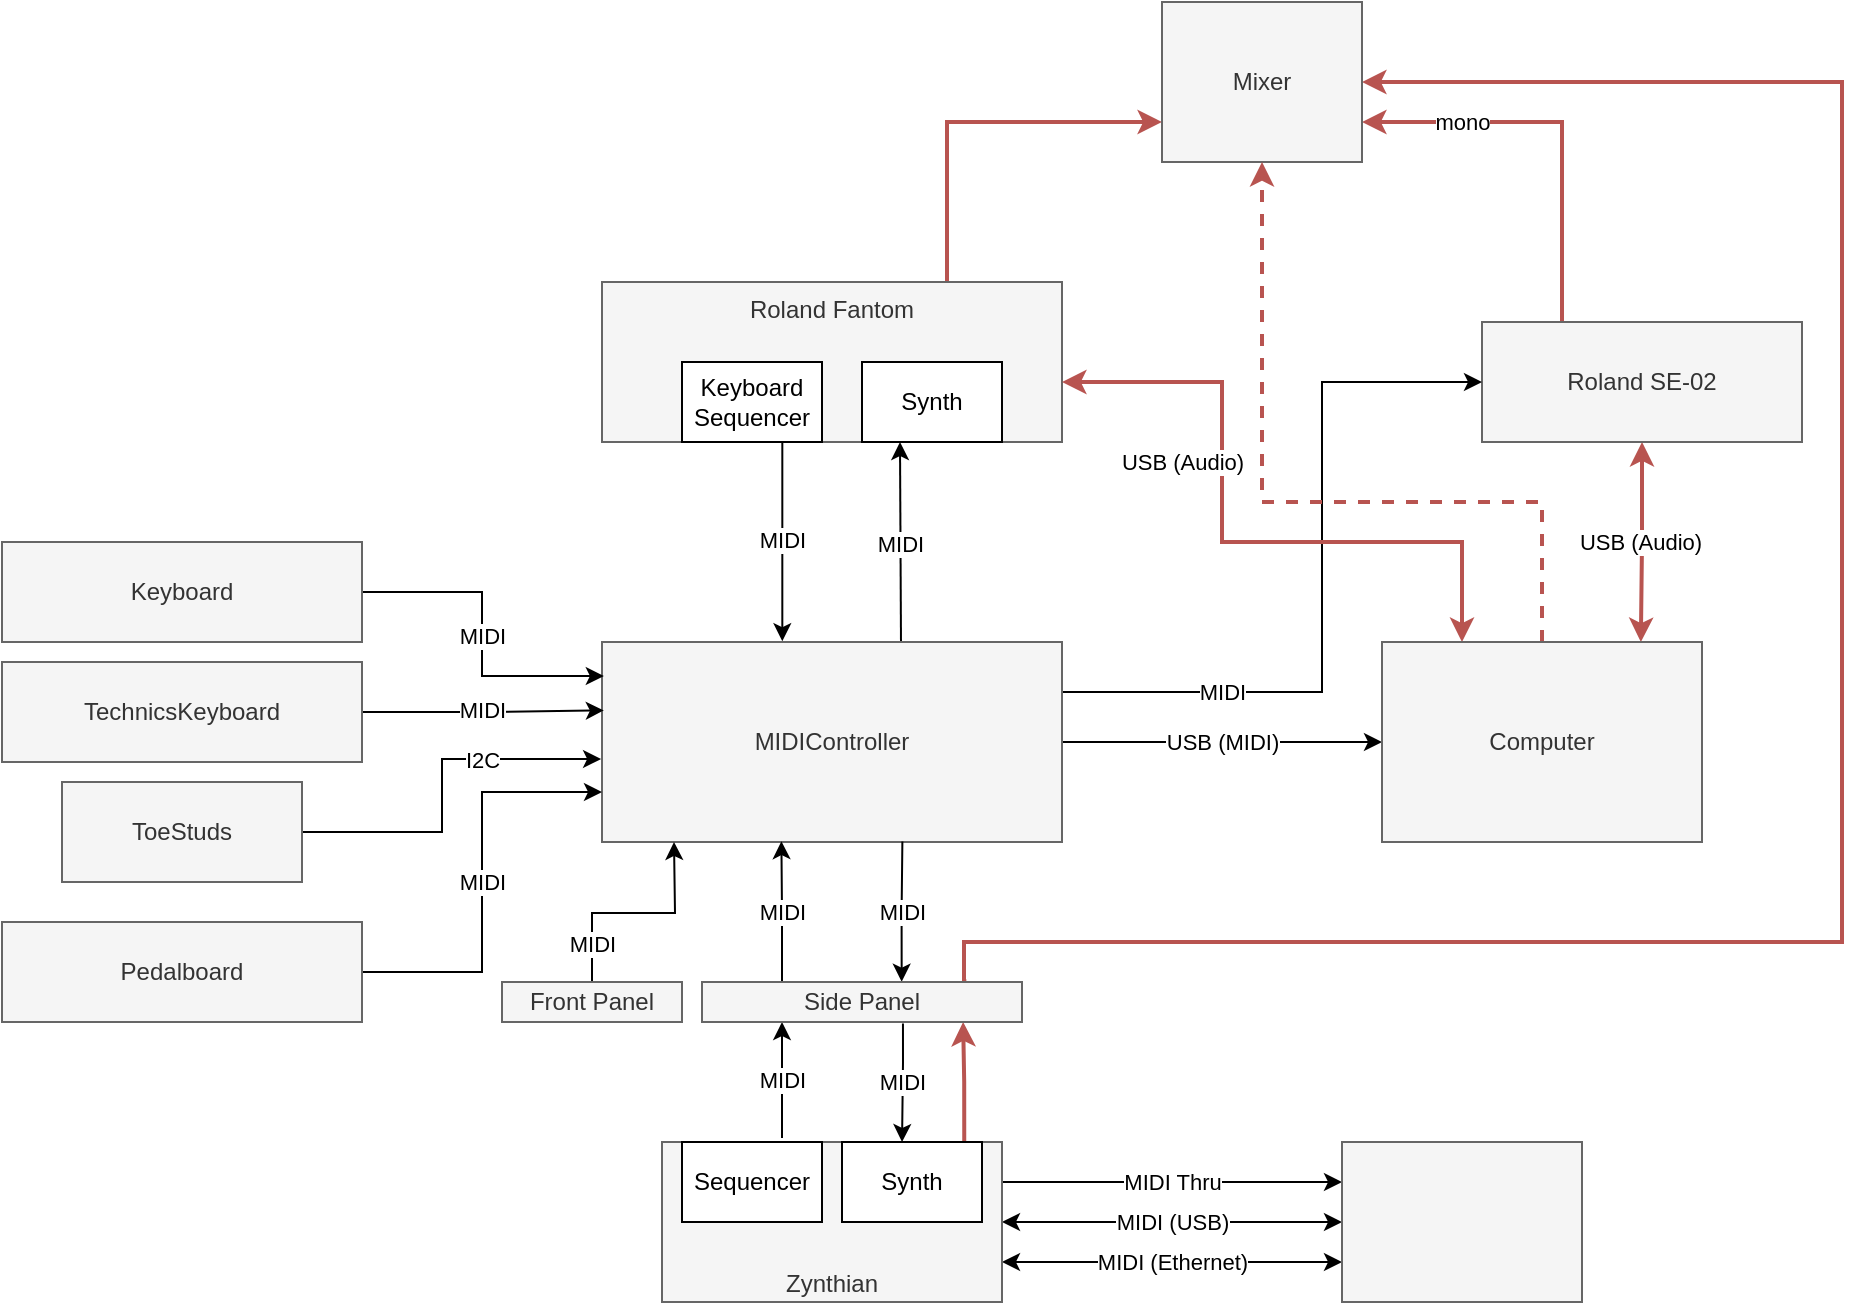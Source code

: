 <mxfile version="21.1.2" type="device" pages="3">
  <diagram name="Console" id="KqjmjOfN-jZzuhwElsLp">
    <mxGraphModel dx="1868" dy="675" grid="1" gridSize="10" guides="1" tooltips="1" connect="1" arrows="1" fold="1" page="1" pageScale="1" pageWidth="827" pageHeight="1169" math="0" shadow="0">
      <root>
        <mxCell id="0" />
        <mxCell id="1" parent="0" />
        <mxCell id="6DTh0aukFH9fTcZSNIn_-17" value="MIDI" style="edgeStyle=orthogonalEdgeStyle;rounded=0;orthogonalLoop=1;jettySize=auto;html=1;exitX=0.392;exitY=0.987;exitDx=0;exitDy=0;entryX=0.392;entryY=-0.004;entryDx=0;entryDy=0;entryPerimeter=0;exitPerimeter=0;" edge="1" parent="1" source="6DTh0aukFH9fTcZSNIn_-1" target="6DTh0aukFH9fTcZSNIn_-4">
          <mxGeometry relative="1" as="geometry" />
        </mxCell>
        <mxCell id="6DTh0aukFH9fTcZSNIn_-23" style="edgeStyle=orthogonalEdgeStyle;rounded=0;orthogonalLoop=1;jettySize=auto;html=1;exitX=0.75;exitY=0;exitDx=0;exitDy=0;entryX=0;entryY=0.75;entryDx=0;entryDy=0;fillColor=#f8cecc;strokeColor=#b85450;strokeWidth=2;" edge="1" parent="1" source="6DTh0aukFH9fTcZSNIn_-1" target="6DTh0aukFH9fTcZSNIn_-22">
          <mxGeometry relative="1" as="geometry" />
        </mxCell>
        <mxCell id="6DTh0aukFH9fTcZSNIn_-1" value="Roland Fantom" style="rounded=0;whiteSpace=wrap;html=1;fillColor=#f5f5f5;fontColor=#333333;strokeColor=#666666;verticalAlign=top;" vertex="1" parent="1">
          <mxGeometry x="200" y="200" width="230" height="80" as="geometry" />
        </mxCell>
        <mxCell id="6DTh0aukFH9fTcZSNIn_-24" value="mono" style="edgeStyle=orthogonalEdgeStyle;rounded=0;orthogonalLoop=1;jettySize=auto;html=1;exitX=0.25;exitY=0;exitDx=0;exitDy=0;entryX=1;entryY=0.75;entryDx=0;entryDy=0;strokeWidth=2;fillColor=#f8cecc;strokeColor=#b85450;" edge="1" parent="1" source="6DTh0aukFH9fTcZSNIn_-2" target="6DTh0aukFH9fTcZSNIn_-22">
          <mxGeometry x="0.5" relative="1" as="geometry">
            <Array as="points">
              <mxPoint x="680" y="120" />
            </Array>
            <mxPoint as="offset" />
          </mxGeometry>
        </mxCell>
        <mxCell id="6DTh0aukFH9fTcZSNIn_-30" value="USB (Audio)" style="edgeStyle=orthogonalEdgeStyle;rounded=0;orthogonalLoop=1;jettySize=auto;html=1;exitX=0.5;exitY=1;exitDx=0;exitDy=0;entryX=0.809;entryY=0;entryDx=0;entryDy=0;entryPerimeter=0;strokeWidth=2;fillColor=#f8cecc;strokeColor=#b85450;startArrow=classic;startFill=1;" edge="1" parent="1" source="6DTh0aukFH9fTcZSNIn_-2" target="6DTh0aukFH9fTcZSNIn_-25">
          <mxGeometry relative="1" as="geometry" />
        </mxCell>
        <mxCell id="6DTh0aukFH9fTcZSNIn_-2" value="Roland SE-02" style="rounded=0;whiteSpace=wrap;html=1;fillColor=#f5f5f5;fontColor=#333333;strokeColor=#666666;" vertex="1" parent="1">
          <mxGeometry x="640" y="220" width="160" height="60" as="geometry" />
        </mxCell>
        <mxCell id="6DTh0aukFH9fTcZSNIn_-33" style="edgeStyle=orthogonalEdgeStyle;rounded=0;orthogonalLoop=1;jettySize=auto;html=1;exitX=0.889;exitY=-0.005;exitDx=0;exitDy=0;entryX=0.816;entryY=0.998;entryDx=0;entryDy=0;entryPerimeter=0;exitPerimeter=0;fillColor=#f8cecc;strokeColor=#b85450;strokeWidth=2;" edge="1" parent="1" source="6DTh0aukFH9fTcZSNIn_-3" target="6DTh0aukFH9fTcZSNIn_-8">
          <mxGeometry relative="1" as="geometry" />
        </mxCell>
        <mxCell id="6DTh0aukFH9fTcZSNIn_-37" value="MIDI Thru" style="edgeStyle=orthogonalEdgeStyle;rounded=0;orthogonalLoop=1;jettySize=auto;html=1;exitX=1;exitY=0.25;exitDx=0;exitDy=0;entryX=0;entryY=0.25;entryDx=0;entryDy=0;" edge="1" parent="1" source="6DTh0aukFH9fTcZSNIn_-3" target="6DTh0aukFH9fTcZSNIn_-36">
          <mxGeometry relative="1" as="geometry" />
        </mxCell>
        <mxCell id="6DTh0aukFH9fTcZSNIn_-38" value="MIDI (USB)" style="edgeStyle=orthogonalEdgeStyle;rounded=0;orthogonalLoop=1;jettySize=auto;html=1;exitX=1;exitY=0.5;exitDx=0;exitDy=0;entryX=0;entryY=0.5;entryDx=0;entryDy=0;startArrow=classic;startFill=1;" edge="1" parent="1" source="6DTh0aukFH9fTcZSNIn_-3" target="6DTh0aukFH9fTcZSNIn_-36">
          <mxGeometry relative="1" as="geometry" />
        </mxCell>
        <mxCell id="6DTh0aukFH9fTcZSNIn_-39" value="MIDI (Ethernet)" style="edgeStyle=orthogonalEdgeStyle;rounded=0;orthogonalLoop=1;jettySize=auto;html=1;exitX=1;exitY=0.75;exitDx=0;exitDy=0;entryX=0;entryY=0.75;entryDx=0;entryDy=0;startArrow=classic;startFill=1;" edge="1" parent="1" source="6DTh0aukFH9fTcZSNIn_-3" target="6DTh0aukFH9fTcZSNIn_-36">
          <mxGeometry relative="1" as="geometry" />
        </mxCell>
        <mxCell id="6DTh0aukFH9fTcZSNIn_-3" value="Zynthian" style="rounded=0;whiteSpace=wrap;html=1;fillColor=#f5f5f5;fontColor=#333333;strokeColor=#666666;verticalAlign=bottom;" vertex="1" parent="1">
          <mxGeometry x="230" y="630" width="170" height="80" as="geometry" />
        </mxCell>
        <mxCell id="6DTh0aukFH9fTcZSNIn_-18" value="MIDI" style="edgeStyle=orthogonalEdgeStyle;rounded=0;orthogonalLoop=1;jettySize=auto;html=1;exitX=0.65;exitY=0.013;exitDx=0;exitDy=0;exitPerimeter=0;" edge="1" parent="1" source="6DTh0aukFH9fTcZSNIn_-4">
          <mxGeometry relative="1" as="geometry">
            <mxPoint x="349" y="280" as="targetPoint" />
          </mxGeometry>
        </mxCell>
        <mxCell id="6DTh0aukFH9fTcZSNIn_-27" value="USB (MIDI)" style="edgeStyle=orthogonalEdgeStyle;rounded=0;orthogonalLoop=1;jettySize=auto;html=1;exitX=1;exitY=0.5;exitDx=0;exitDy=0;entryX=0;entryY=0.5;entryDx=0;entryDy=0;" edge="1" parent="1" source="6DTh0aukFH9fTcZSNIn_-4" target="6DTh0aukFH9fTcZSNIn_-25">
          <mxGeometry relative="1" as="geometry" />
        </mxCell>
        <mxCell id="6DTh0aukFH9fTcZSNIn_-40" value="MIDI" style="edgeStyle=orthogonalEdgeStyle;rounded=0;orthogonalLoop=1;jettySize=auto;html=1;exitX=1;exitY=0.25;exitDx=0;exitDy=0;entryX=0;entryY=0.5;entryDx=0;entryDy=0;" edge="1" parent="1" source="6DTh0aukFH9fTcZSNIn_-4" target="6DTh0aukFH9fTcZSNIn_-2">
          <mxGeometry x="-0.562" relative="1" as="geometry">
            <Array as="points">
              <mxPoint x="560" y="405" />
              <mxPoint x="560" y="250" />
            </Array>
            <mxPoint as="offset" />
          </mxGeometry>
        </mxCell>
        <mxCell id="6DTh0aukFH9fTcZSNIn_-4" value="MIDIController" style="rounded=0;whiteSpace=wrap;html=1;fillColor=#f5f5f5;fontColor=#333333;strokeColor=#666666;" vertex="1" parent="1">
          <mxGeometry x="200" y="380" width="230" height="100" as="geometry" />
        </mxCell>
        <mxCell id="6DTh0aukFH9fTcZSNIn_-13" value="MIDI" style="edgeStyle=orthogonalEdgeStyle;rounded=0;orthogonalLoop=1;jettySize=auto;html=1;exitX=1;exitY=0.5;exitDx=0;exitDy=0;entryX=0;entryY=0.75;entryDx=0;entryDy=0;" edge="1" parent="1" source="6DTh0aukFH9fTcZSNIn_-5" target="6DTh0aukFH9fTcZSNIn_-4">
          <mxGeometry relative="1" as="geometry" />
        </mxCell>
        <mxCell id="6DTh0aukFH9fTcZSNIn_-5" value="Pedalboard" style="rounded=0;whiteSpace=wrap;html=1;fillColor=#f5f5f5;fontColor=#333333;strokeColor=#666666;" vertex="1" parent="1">
          <mxGeometry x="-100" y="520" width="180" height="50" as="geometry" />
        </mxCell>
        <mxCell id="6DTh0aukFH9fTcZSNIn_-10" value="MIDI" style="edgeStyle=orthogonalEdgeStyle;rounded=0;orthogonalLoop=1;jettySize=auto;html=1;exitX=1;exitY=0.5;exitDx=0;exitDy=0;entryX=0.004;entryY=0.342;entryDx=0;entryDy=0;entryPerimeter=0;" edge="1" parent="1" source="6DTh0aukFH9fTcZSNIn_-6" target="6DTh0aukFH9fTcZSNIn_-4">
          <mxGeometry relative="1" as="geometry" />
        </mxCell>
        <mxCell id="6DTh0aukFH9fTcZSNIn_-6" value="TechnicsKeyboard" style="rounded=0;whiteSpace=wrap;html=1;fillColor=#f5f5f5;fontColor=#333333;strokeColor=#666666;" vertex="1" parent="1">
          <mxGeometry x="-100" y="390" width="180" height="50" as="geometry" />
        </mxCell>
        <mxCell id="6DTh0aukFH9fTcZSNIn_-11" value="MIDI" style="edgeStyle=orthogonalEdgeStyle;rounded=0;orthogonalLoop=1;jettySize=auto;html=1;exitX=1;exitY=0.5;exitDx=0;exitDy=0;entryX=0.004;entryY=0.17;entryDx=0;entryDy=0;entryPerimeter=0;" edge="1" parent="1" source="6DTh0aukFH9fTcZSNIn_-7" target="6DTh0aukFH9fTcZSNIn_-4">
          <mxGeometry relative="1" as="geometry" />
        </mxCell>
        <mxCell id="6DTh0aukFH9fTcZSNIn_-7" value="Keyboard" style="rounded=0;whiteSpace=wrap;html=1;fillColor=#f5f5f5;fontColor=#333333;strokeColor=#666666;" vertex="1" parent="1">
          <mxGeometry x="-100" y="330" width="180" height="50" as="geometry" />
        </mxCell>
        <mxCell id="6DTh0aukFH9fTcZSNIn_-16" value="MIDI" style="edgeStyle=orthogonalEdgeStyle;rounded=0;orthogonalLoop=1;jettySize=auto;html=1;exitX=0.25;exitY=0;exitDx=0;exitDy=0;entryX=0.39;entryY=0.996;entryDx=0;entryDy=0;entryPerimeter=0;" edge="1" parent="1" source="6DTh0aukFH9fTcZSNIn_-8" target="6DTh0aukFH9fTcZSNIn_-4">
          <mxGeometry relative="1" as="geometry" />
        </mxCell>
        <mxCell id="6DTh0aukFH9fTcZSNIn_-19" value="MIDI" style="edgeStyle=orthogonalEdgeStyle;rounded=0;orthogonalLoop=1;jettySize=auto;html=1;exitX=0.624;exitY=-0.007;exitDx=0;exitDy=0;entryX=0.653;entryY=0.998;entryDx=0;entryDy=0;entryPerimeter=0;endArrow=none;endFill=0;startArrow=classic;startFill=1;exitPerimeter=0;" edge="1" parent="1" source="6DTh0aukFH9fTcZSNIn_-8" target="6DTh0aukFH9fTcZSNIn_-4">
          <mxGeometry relative="1" as="geometry" />
        </mxCell>
        <mxCell id="6DTh0aukFH9fTcZSNIn_-20" value="MIDI" style="edgeStyle=orthogonalEdgeStyle;rounded=0;orthogonalLoop=1;jettySize=auto;html=1;exitX=0.25;exitY=1;exitDx=0;exitDy=0;entryX=0.353;entryY=-0.025;entryDx=0;entryDy=0;entryPerimeter=0;startArrow=classic;startFill=1;endArrow=none;endFill=0;" edge="1" parent="1" source="6DTh0aukFH9fTcZSNIn_-8" target="6DTh0aukFH9fTcZSNIn_-3">
          <mxGeometry relative="1" as="geometry" />
        </mxCell>
        <mxCell id="6DTh0aukFH9fTcZSNIn_-21" value="MIDI" style="edgeStyle=orthogonalEdgeStyle;rounded=0;orthogonalLoop=1;jettySize=auto;html=1;exitX=0.628;exitY=1.036;exitDx=0;exitDy=0;entryX=0.706;entryY=0;entryDx=0;entryDy=0;entryPerimeter=0;exitPerimeter=0;" edge="1" parent="1" source="6DTh0aukFH9fTcZSNIn_-8" target="6DTh0aukFH9fTcZSNIn_-3">
          <mxGeometry relative="1" as="geometry">
            <Array as="points">
              <mxPoint x="350" y="590" />
              <mxPoint x="350" y="590" />
            </Array>
          </mxGeometry>
        </mxCell>
        <mxCell id="6DTh0aukFH9fTcZSNIn_-35" style="edgeStyle=orthogonalEdgeStyle;rounded=0;orthogonalLoop=1;jettySize=auto;html=1;exitX=0.826;exitY=-0.018;exitDx=0;exitDy=0;entryX=1;entryY=0.5;entryDx=0;entryDy=0;fillColor=#f8cecc;strokeColor=#b85450;strokeWidth=2;exitPerimeter=0;" edge="1" parent="1" source="6DTh0aukFH9fTcZSNIn_-8" target="6DTh0aukFH9fTcZSNIn_-22">
          <mxGeometry relative="1" as="geometry">
            <Array as="points">
              <mxPoint x="381" y="550" />
              <mxPoint x="381" y="530" />
              <mxPoint x="820" y="530" />
              <mxPoint x="820" y="100" />
            </Array>
          </mxGeometry>
        </mxCell>
        <mxCell id="6DTh0aukFH9fTcZSNIn_-8" value="Side Panel" style="rounded=0;whiteSpace=wrap;html=1;fillColor=#f5f5f5;fontColor=#333333;strokeColor=#666666;" vertex="1" parent="1">
          <mxGeometry x="250" y="550" width="160" height="20" as="geometry" />
        </mxCell>
        <mxCell id="6DTh0aukFH9fTcZSNIn_-12" value="I2C" style="edgeStyle=orthogonalEdgeStyle;rounded=0;orthogonalLoop=1;jettySize=auto;html=1;exitX=1;exitY=0.5;exitDx=0;exitDy=0;entryX=-0.002;entryY=0.585;entryDx=0;entryDy=0;entryPerimeter=0;" edge="1" parent="1" source="6DTh0aukFH9fTcZSNIn_-9" target="6DTh0aukFH9fTcZSNIn_-4">
          <mxGeometry x="0.36" relative="1" as="geometry">
            <Array as="points">
              <mxPoint x="120" y="475" />
              <mxPoint x="120" y="439" />
            </Array>
            <mxPoint as="offset" />
          </mxGeometry>
        </mxCell>
        <mxCell id="6DTh0aukFH9fTcZSNIn_-9" value="ToeStuds" style="rounded=0;whiteSpace=wrap;html=1;fillColor=#f5f5f5;fontColor=#333333;strokeColor=#666666;" vertex="1" parent="1">
          <mxGeometry x="-70" y="450" width="120" height="50" as="geometry" />
        </mxCell>
        <mxCell id="6DTh0aukFH9fTcZSNIn_-22" value="Mixer" style="rounded=0;whiteSpace=wrap;html=1;fillColor=#f5f5f5;fontColor=#333333;strokeColor=#666666;" vertex="1" parent="1">
          <mxGeometry x="480" y="60" width="100" height="80" as="geometry" />
        </mxCell>
        <mxCell id="6DTh0aukFH9fTcZSNIn_-26" style="edgeStyle=orthogonalEdgeStyle;rounded=0;orthogonalLoop=1;jettySize=auto;html=1;exitX=0.5;exitY=0;exitDx=0;exitDy=0;entryX=0.5;entryY=1;entryDx=0;entryDy=0;fillColor=#f8cecc;strokeColor=#b85450;strokeWidth=2;dashed=1;" edge="1" parent="1" source="6DTh0aukFH9fTcZSNIn_-25" target="6DTh0aukFH9fTcZSNIn_-22">
          <mxGeometry relative="1" as="geometry">
            <Array as="points">
              <mxPoint x="670" y="310" />
              <mxPoint x="530" y="310" />
            </Array>
          </mxGeometry>
        </mxCell>
        <mxCell id="6DTh0aukFH9fTcZSNIn_-29" value="USB (Audio)" style="edgeStyle=orthogonalEdgeStyle;rounded=0;orthogonalLoop=1;jettySize=auto;html=1;exitX=0.25;exitY=0;exitDx=0;exitDy=0;fillColor=#f8cecc;strokeColor=#b85450;strokeWidth=2;startArrow=classic;startFill=1;" edge="1" parent="1" source="6DTh0aukFH9fTcZSNIn_-25">
          <mxGeometry x="0.273" y="20" relative="1" as="geometry">
            <mxPoint x="430" y="250" as="targetPoint" />
            <Array as="points">
              <mxPoint x="630" y="330" />
              <mxPoint x="510" y="330" />
              <mxPoint x="510" y="250" />
            </Array>
            <mxPoint as="offset" />
          </mxGeometry>
        </mxCell>
        <mxCell id="6DTh0aukFH9fTcZSNIn_-25" value="Computer" style="rounded=0;whiteSpace=wrap;html=1;fillColor=#f5f5f5;fontColor=#333333;strokeColor=#666666;" vertex="1" parent="1">
          <mxGeometry x="590" y="380" width="160" height="100" as="geometry" />
        </mxCell>
        <mxCell id="6DTh0aukFH9fTcZSNIn_-36" value="" style="rounded=0;whiteSpace=wrap;html=1;fillColor=#f5f5f5;fontColor=#333333;strokeColor=#666666;" vertex="1" parent="1">
          <mxGeometry x="570" y="630" width="120" height="80" as="geometry" />
        </mxCell>
        <mxCell id="6DTh0aukFH9fTcZSNIn_-42" value="MIDI" style="edgeStyle=orthogonalEdgeStyle;rounded=0;orthogonalLoop=1;jettySize=auto;html=1;exitX=0.5;exitY=0;exitDx=0;exitDy=0;" edge="1" parent="1" source="6DTh0aukFH9fTcZSNIn_-41">
          <mxGeometry x="-0.652" relative="1" as="geometry">
            <mxPoint x="236" y="480" as="targetPoint" />
            <mxPoint as="offset" />
          </mxGeometry>
        </mxCell>
        <mxCell id="6DTh0aukFH9fTcZSNIn_-41" value="Front Panel" style="rounded=0;whiteSpace=wrap;html=1;fillColor=#f5f5f5;fontColor=#333333;strokeColor=#666666;" vertex="1" parent="1">
          <mxGeometry x="150" y="550" width="90" height="20" as="geometry" />
        </mxCell>
        <mxCell id="wgE4FggAC22WeDaQQw9j-1" value="Keyboard&lt;br&gt;Sequencer" style="rounded=0;whiteSpace=wrap;html=1;" vertex="1" parent="1">
          <mxGeometry x="240" y="240" width="70" height="40" as="geometry" />
        </mxCell>
        <mxCell id="wgE4FggAC22WeDaQQw9j-2" value="Synth" style="rounded=0;whiteSpace=wrap;html=1;" vertex="1" parent="1">
          <mxGeometry x="330" y="240" width="70" height="40" as="geometry" />
        </mxCell>
        <mxCell id="wgE4FggAC22WeDaQQw9j-3" value="Synth" style="rounded=0;whiteSpace=wrap;html=1;" vertex="1" parent="1">
          <mxGeometry x="320" y="630" width="70" height="40" as="geometry" />
        </mxCell>
        <mxCell id="wgE4FggAC22WeDaQQw9j-4" value="Sequencer" style="rounded=0;whiteSpace=wrap;html=1;" vertex="1" parent="1">
          <mxGeometry x="240" y="630" width="70" height="40" as="geometry" />
        </mxCell>
      </root>
    </mxGraphModel>
  </diagram>
  <diagram name="Standalone" id="xBy1E2Rb3eopISHjVHiW">
    <mxGraphModel dx="1746" dy="595" grid="1" gridSize="10" guides="1" tooltips="1" connect="1" arrows="1" fold="1" page="1" pageScale="1" pageWidth="827" pageHeight="1169" math="0" shadow="0">
      <root>
        <mxCell id="IebdPwQgC-Oyc9_o62lA-0" />
        <mxCell id="IebdPwQgC-Oyc9_o62lA-1" parent="IebdPwQgC-Oyc9_o62lA-0" />
        <mxCell id="IebdPwQgC-Oyc9_o62lA-3" style="edgeStyle=orthogonalEdgeStyle;rounded=0;orthogonalLoop=1;jettySize=auto;html=1;exitX=0.5;exitY=0;exitDx=0;exitDy=0;entryX=0;entryY=0.75;entryDx=0;entryDy=0;fillColor=#f8cecc;strokeColor=#b85450;strokeWidth=2;" edge="1" parent="IebdPwQgC-Oyc9_o62lA-1" source="IebdPwQgC-Oyc9_o62lA-4" target="IebdPwQgC-Oyc9_o62lA-31">
          <mxGeometry relative="1" as="geometry">
            <Array as="points">
              <mxPoint x="315" y="90" />
            </Array>
          </mxGeometry>
        </mxCell>
        <mxCell id="MvGKOyxVz192nCf0iY1v-0" value="MIDI" style="edgeStyle=orthogonalEdgeStyle;rounded=0;orthogonalLoop=1;jettySize=auto;html=1;exitX=0.75;exitY=0;exitDx=0;exitDy=0;entryX=0.15;entryY=0.008;entryDx=0;entryDy=0;entryPerimeter=0;" edge="1" parent="IebdPwQgC-Oyc9_o62lA-1" source="IebdPwQgC-Oyc9_o62lA-4" target="IebdPwQgC-Oyc9_o62lA-7">
          <mxGeometry relative="1" as="geometry">
            <Array as="points">
              <mxPoint x="373" y="170" />
              <mxPoint x="664" y="170" />
            </Array>
          </mxGeometry>
        </mxCell>
        <mxCell id="IebdPwQgC-Oyc9_o62lA-4" value="Roland Fantom" style="rounded=0;whiteSpace=wrap;html=1;fillColor=#f5f5f5;fontColor=#333333;strokeColor=#666666;verticalAlign=top;" vertex="1" parent="IebdPwQgC-Oyc9_o62lA-1">
          <mxGeometry x="200" y="200" width="230" height="80" as="geometry" />
        </mxCell>
        <mxCell id="IebdPwQgC-Oyc9_o62lA-5" value="mono" style="edgeStyle=orthogonalEdgeStyle;rounded=0;orthogonalLoop=1;jettySize=auto;html=1;exitX=0.5;exitY=0;exitDx=0;exitDy=0;entryX=1;entryY=0.75;entryDx=0;entryDy=0;strokeWidth=2;fillColor=#f8cecc;strokeColor=#b85450;" edge="1" parent="IebdPwQgC-Oyc9_o62lA-1" source="IebdPwQgC-Oyc9_o62lA-7" target="IebdPwQgC-Oyc9_o62lA-31">
          <mxGeometry x="0.5" relative="1" as="geometry">
            <Array as="points">
              <mxPoint x="720" y="90" />
            </Array>
            <mxPoint as="offset" />
          </mxGeometry>
        </mxCell>
        <mxCell id="IebdPwQgC-Oyc9_o62lA-6" value="USB (Audio)" style="edgeStyle=orthogonalEdgeStyle;rounded=0;orthogonalLoop=1;jettySize=auto;html=1;exitX=0.5;exitY=1;exitDx=0;exitDy=0;entryX=0.809;entryY=0;entryDx=0;entryDy=0;entryPerimeter=0;strokeWidth=2;fillColor=#f8cecc;strokeColor=#b85450;startArrow=classic;startFill=1;" edge="1" parent="IebdPwQgC-Oyc9_o62lA-1" source="IebdPwQgC-Oyc9_o62lA-7" target="IebdPwQgC-Oyc9_o62lA-34">
          <mxGeometry relative="1" as="geometry" />
        </mxCell>
        <mxCell id="IebdPwQgC-Oyc9_o62lA-7" value="Roland SE-02" style="rounded=0;whiteSpace=wrap;html=1;fillColor=#f5f5f5;fontColor=#333333;strokeColor=#666666;" vertex="1" parent="IebdPwQgC-Oyc9_o62lA-1">
          <mxGeometry x="640" y="210" width="160" height="60" as="geometry" />
        </mxCell>
        <mxCell id="MvGKOyxVz192nCf0iY1v-5" value="MIDI (USB)" style="edgeStyle=orthogonalEdgeStyle;rounded=0;orthogonalLoop=1;jettySize=auto;html=1;exitX=0.5;exitY=1;exitDx=0;exitDy=0;entryX=0.568;entryY=0.033;entryDx=0;entryDy=0;entryPerimeter=0;" edge="1" parent="IebdPwQgC-Oyc9_o62lA-1" source="IebdPwQgC-Oyc9_o62lA-12" target="IebdPwQgC-Oyc9_o62lA-35">
          <mxGeometry relative="1" as="geometry" />
        </mxCell>
        <mxCell id="IebdPwQgC-Oyc9_o62lA-12" value="Zynthian" style="rounded=0;whiteSpace=wrap;html=1;fillColor=#f5f5f5;fontColor=#333333;strokeColor=#666666;verticalAlign=bottom;" vertex="1" parent="IebdPwQgC-Oyc9_o62lA-1">
          <mxGeometry x="220" y="470" width="170" height="80" as="geometry" />
        </mxCell>
        <mxCell id="IebdPwQgC-Oyc9_o62lA-14" value="USB (MIDI)" style="edgeStyle=orthogonalEdgeStyle;rounded=0;orthogonalLoop=1;jettySize=auto;html=1;exitX=0.913;exitY=1.013;exitDx=0;exitDy=0;entryX=0;entryY=0.5;entryDx=0;entryDy=0;exitPerimeter=0;" edge="1" parent="IebdPwQgC-Oyc9_o62lA-1" source="IebdPwQgC-Oyc9_o62lA-4" target="IebdPwQgC-Oyc9_o62lA-34">
          <mxGeometry x="-0.581" relative="1" as="geometry">
            <mxPoint x="430" y="430" as="sourcePoint" />
            <mxPoint as="offset" />
          </mxGeometry>
        </mxCell>
        <mxCell id="IebdPwQgC-Oyc9_o62lA-17" value="MIDI (USB)" style="edgeStyle=orthogonalEdgeStyle;rounded=0;orthogonalLoop=1;jettySize=auto;html=1;exitX=1;exitY=0.5;exitDx=0;exitDy=0;entryX=0.25;entryY=0;entryDx=0;entryDy=0;" edge="1" parent="IebdPwQgC-Oyc9_o62lA-1" source="IebdPwQgC-Oyc9_o62lA-18" target="IebdPwQgC-Oyc9_o62lA-41">
          <mxGeometry relative="1" as="geometry">
            <mxPoint x="200" y="455" as="targetPoint" />
          </mxGeometry>
        </mxCell>
        <mxCell id="IebdPwQgC-Oyc9_o62lA-18" value="Pedalboard" style="rounded=0;whiteSpace=wrap;html=1;fillColor=#f5f5f5;fontColor=#333333;strokeColor=#666666;" vertex="1" parent="IebdPwQgC-Oyc9_o62lA-1">
          <mxGeometry x="-90" y="360" width="180" height="50" as="geometry" />
        </mxCell>
        <mxCell id="IebdPwQgC-Oyc9_o62lA-31" value="Mixer" style="rounded=0;whiteSpace=wrap;html=1;fillColor=#f5f5f5;fontColor=#333333;strokeColor=#666666;" vertex="1" parent="IebdPwQgC-Oyc9_o62lA-1">
          <mxGeometry x="480" y="30" width="100" height="80" as="geometry" />
        </mxCell>
        <mxCell id="IebdPwQgC-Oyc9_o62lA-33" value="USB (Audio)" style="edgeStyle=orthogonalEdgeStyle;rounded=0;orthogonalLoop=1;jettySize=auto;html=1;exitX=0.25;exitY=0;exitDx=0;exitDy=0;fillColor=#f8cecc;strokeColor=#b85450;strokeWidth=2;startArrow=classic;startFill=1;" edge="1" parent="IebdPwQgC-Oyc9_o62lA-1" source="IebdPwQgC-Oyc9_o62lA-34">
          <mxGeometry x="-0.5" relative="1" as="geometry">
            <mxPoint x="430" y="250" as="targetPoint" />
            <Array as="points">
              <mxPoint x="550" y="250" />
            </Array>
            <mxPoint as="offset" />
          </mxGeometry>
        </mxCell>
        <mxCell id="IebdPwQgC-Oyc9_o62lA-34" value="Computer" style="rounded=0;whiteSpace=wrap;html=1;fillColor=#f5f5f5;fontColor=#333333;strokeColor=#666666;" vertex="1" parent="IebdPwQgC-Oyc9_o62lA-1">
          <mxGeometry x="510" y="370" width="160" height="100" as="geometry" />
        </mxCell>
        <mxCell id="IebdPwQgC-Oyc9_o62lA-35" value="" style="rounded=0;whiteSpace=wrap;html=1;fillColor=#f5f5f5;fontColor=#333333;strokeColor=#666666;" vertex="1" parent="IebdPwQgC-Oyc9_o62lA-1">
          <mxGeometry x="240" y="610" width="120" height="80" as="geometry" />
        </mxCell>
        <mxCell id="MvGKOyxVz192nCf0iY1v-1" value="MIDI" style="edgeStyle=orthogonalEdgeStyle;rounded=0;orthogonalLoop=1;jettySize=auto;html=1;exitX=0.5;exitY=1;exitDx=0;exitDy=0;entryX=0.637;entryY=0.007;entryDx=0;entryDy=0;entryPerimeter=0;" edge="1" parent="IebdPwQgC-Oyc9_o62lA-1" source="IebdPwQgC-Oyc9_o62lA-38" target="IebdPwQgC-Oyc9_o62lA-41">
          <mxGeometry relative="1" as="geometry" />
        </mxCell>
        <mxCell id="IebdPwQgC-Oyc9_o62lA-38" value="Keyboard&lt;br&gt;Sequencer" style="rounded=0;whiteSpace=wrap;html=1;" vertex="1" parent="IebdPwQgC-Oyc9_o62lA-1">
          <mxGeometry x="240" y="240" width="70" height="40" as="geometry" />
        </mxCell>
        <mxCell id="IebdPwQgC-Oyc9_o62lA-39" value="Synth" style="rounded=0;whiteSpace=wrap;html=1;" vertex="1" parent="IebdPwQgC-Oyc9_o62lA-1">
          <mxGeometry x="330" y="240" width="70" height="40" as="geometry" />
        </mxCell>
        <mxCell id="MvGKOyxVz192nCf0iY1v-2" value="MIDI" style="edgeStyle=orthogonalEdgeStyle;rounded=0;orthogonalLoop=1;jettySize=auto;html=1;exitX=0.5;exitY=0;exitDx=0;exitDy=0;entryX=0.25;entryY=1;entryDx=0;entryDy=0;" edge="1" parent="IebdPwQgC-Oyc9_o62lA-1" source="IebdPwQgC-Oyc9_o62lA-40" target="IebdPwQgC-Oyc9_o62lA-39">
          <mxGeometry relative="1" as="geometry" />
        </mxCell>
        <mxCell id="IebdPwQgC-Oyc9_o62lA-40" value="Synth" style="rounded=0;whiteSpace=wrap;html=1;" vertex="1" parent="IebdPwQgC-Oyc9_o62lA-1">
          <mxGeometry x="310" y="470" width="70" height="40" as="geometry" />
        </mxCell>
        <mxCell id="IebdPwQgC-Oyc9_o62lA-41" value="Sequencer" style="rounded=0;whiteSpace=wrap;html=1;" vertex="1" parent="IebdPwQgC-Oyc9_o62lA-1">
          <mxGeometry x="230" y="470" width="70" height="40" as="geometry" />
        </mxCell>
      </root>
    </mxGraphModel>
  </diagram>
  <diagram name="No Controller" id="LPPMhvu27h_N66Y_9TrZ">
    <mxGraphModel dx="1608" dy="506" grid="1" gridSize="10" guides="1" tooltips="1" connect="1" arrows="1" fold="1" page="1" pageScale="1" pageWidth="827" pageHeight="1169" math="0" shadow="0">
      <root>
        <mxCell id="XDuYzN6V0pfba4P4eeOB-0" />
        <mxCell id="XDuYzN6V0pfba4P4eeOB-1" parent="XDuYzN6V0pfba4P4eeOB-0" />
        <mxCell id="XDuYzN6V0pfba4P4eeOB-3" style="edgeStyle=orthogonalEdgeStyle;rounded=0;orthogonalLoop=1;jettySize=auto;html=1;exitX=0.75;exitY=0;exitDx=0;exitDy=0;entryX=0;entryY=0.75;entryDx=0;entryDy=0;fillColor=#f8cecc;strokeColor=#b85450;strokeWidth=2;" edge="1" parent="XDuYzN6V0pfba4P4eeOB-1" source="XDuYzN6V0pfba4P4eeOB-4" target="XDuYzN6V0pfba4P4eeOB-31">
          <mxGeometry relative="1" as="geometry" />
        </mxCell>
        <mxCell id="le8iWvHJcHXfkU7dcnaO-2" value="MIDI (USB)" style="edgeStyle=orthogonalEdgeStyle;rounded=0;orthogonalLoop=1;jettySize=auto;html=1;exitX=0.684;exitY=0.988;exitDx=0;exitDy=0;entryX=0.75;entryY=0;entryDx=0;entryDy=0;exitPerimeter=0;" edge="1" parent="XDuYzN6V0pfba4P4eeOB-1" source="XDuYzN6V0pfba4P4eeOB-4" target="XDuYzN6V0pfba4P4eeOB-12">
          <mxGeometry x="0.147" relative="1" as="geometry">
            <mxPoint as="offset" />
          </mxGeometry>
        </mxCell>
        <mxCell id="XDuYzN6V0pfba4P4eeOB-4" value="Roland Fantom" style="rounded=0;whiteSpace=wrap;html=1;fillColor=#f5f5f5;fontColor=#333333;strokeColor=#666666;" vertex="1" parent="XDuYzN6V0pfba4P4eeOB-1">
          <mxGeometry x="200" y="220" width="230" height="60" as="geometry" />
        </mxCell>
        <mxCell id="XDuYzN6V0pfba4P4eeOB-5" value="mono" style="edgeStyle=orthogonalEdgeStyle;rounded=0;orthogonalLoop=1;jettySize=auto;html=1;exitX=0.25;exitY=0;exitDx=0;exitDy=0;entryX=1;entryY=0.75;entryDx=0;entryDy=0;strokeWidth=2;fillColor=#f8cecc;strokeColor=#b85450;" edge="1" parent="XDuYzN6V0pfba4P4eeOB-1" source="XDuYzN6V0pfba4P4eeOB-7" target="XDuYzN6V0pfba4P4eeOB-31">
          <mxGeometry x="0.5" relative="1" as="geometry">
            <Array as="points">
              <mxPoint x="680" y="120" />
            </Array>
            <mxPoint as="offset" />
          </mxGeometry>
        </mxCell>
        <mxCell id="XDuYzN6V0pfba4P4eeOB-6" value="USB (Audio)" style="edgeStyle=orthogonalEdgeStyle;rounded=0;orthogonalLoop=1;jettySize=auto;html=1;exitX=0.5;exitY=1;exitDx=0;exitDy=0;entryX=0.809;entryY=0;entryDx=0;entryDy=0;entryPerimeter=0;strokeWidth=2;fillColor=#f8cecc;strokeColor=#b85450;startArrow=classic;startFill=1;" edge="1" parent="XDuYzN6V0pfba4P4eeOB-1" source="XDuYzN6V0pfba4P4eeOB-7" target="XDuYzN6V0pfba4P4eeOB-34">
          <mxGeometry relative="1" as="geometry" />
        </mxCell>
        <mxCell id="XDuYzN6V0pfba4P4eeOB-7" value="Roland SE-02" style="rounded=0;whiteSpace=wrap;html=1;fillColor=#f5f5f5;fontColor=#333333;strokeColor=#666666;" vertex="1" parent="XDuYzN6V0pfba4P4eeOB-1">
          <mxGeometry x="640" y="220" width="160" height="60" as="geometry" />
        </mxCell>
        <mxCell id="le8iWvHJcHXfkU7dcnaO-0" value="MIDI" style="edgeStyle=orthogonalEdgeStyle;rounded=0;orthogonalLoop=1;jettySize=auto;html=1;exitX=0.5;exitY=0;exitDx=0;exitDy=0;entryX=0.5;entryY=1;entryDx=0;entryDy=0;" edge="1" parent="XDuYzN6V0pfba4P4eeOB-1" source="XDuYzN6V0pfba4P4eeOB-12" target="XDuYzN6V0pfba4P4eeOB-4">
          <mxGeometry relative="1" as="geometry" />
        </mxCell>
        <mxCell id="XDuYzN6V0pfba4P4eeOB-12" value="Zynthian" style="rounded=0;whiteSpace=wrap;html=1;fillColor=#f5f5f5;fontColor=#333333;strokeColor=#666666;" vertex="1" parent="XDuYzN6V0pfba4P4eeOB-1">
          <mxGeometry x="230" y="630" width="170" height="80" as="geometry" />
        </mxCell>
        <mxCell id="XDuYzN6V0pfba4P4eeOB-14" value="USB (MIDI)" style="edgeStyle=orthogonalEdgeStyle;rounded=0;orthogonalLoop=1;jettySize=auto;html=1;exitX=0.884;exitY=1.005;exitDx=0;exitDy=0;entryX=0;entryY=0.5;entryDx=0;entryDy=0;exitPerimeter=0;" edge="1" parent="XDuYzN6V0pfba4P4eeOB-1" source="XDuYzN6V0pfba4P4eeOB-4" target="XDuYzN6V0pfba4P4eeOB-34">
          <mxGeometry x="0.227" relative="1" as="geometry">
            <mxPoint x="430" y="430" as="sourcePoint" />
            <mxPoint x="-1" as="offset" />
          </mxGeometry>
        </mxCell>
        <mxCell id="XDuYzN6V0pfba4P4eeOB-15" value="MIDI" style="edgeStyle=orthogonalEdgeStyle;rounded=0;orthogonalLoop=1;jettySize=auto;html=1;exitX=0.75;exitY=1;exitDx=0;exitDy=0;entryX=0;entryY=0.5;entryDx=0;entryDy=0;" edge="1" parent="XDuYzN6V0pfba4P4eeOB-1" source="XDuYzN6V0pfba4P4eeOB-4" target="XDuYzN6V0pfba4P4eeOB-7">
          <mxGeometry x="-0.817" relative="1" as="geometry">
            <mxPoint x="430" y="405" as="sourcePoint" />
            <Array as="points">
              <mxPoint x="372" y="350" />
              <mxPoint x="560" y="350" />
              <mxPoint x="560" y="250" />
            </Array>
            <mxPoint as="offset" />
          </mxGeometry>
        </mxCell>
        <mxCell id="XDuYzN6V0pfba4P4eeOB-17" value="MIDI" style="edgeStyle=orthogonalEdgeStyle;rounded=0;orthogonalLoop=1;jettySize=auto;html=1;exitX=1;exitY=0.5;exitDx=0;exitDy=0;entryX=1;entryY=0.75;entryDx=0;entryDy=0;" edge="1" parent="XDuYzN6V0pfba4P4eeOB-1" source="XDuYzN6V0pfba4P4eeOB-18" target="XDuYzN6V0pfba4P4eeOB-30">
          <mxGeometry relative="1" as="geometry">
            <mxPoint x="200" y="455" as="targetPoint" />
            <Array as="points">
              <mxPoint x="110" y="545" />
              <mxPoint x="110" y="487" />
            </Array>
          </mxGeometry>
        </mxCell>
        <mxCell id="XDuYzN6V0pfba4P4eeOB-18" value="Pedalboard" style="rounded=0;whiteSpace=wrap;html=1;fillColor=#f5f5f5;fontColor=#333333;strokeColor=#666666;" vertex="1" parent="XDuYzN6V0pfba4P4eeOB-1">
          <mxGeometry x="-100" y="520" width="180" height="50" as="geometry" />
        </mxCell>
        <mxCell id="XDuYzN6V0pfba4P4eeOB-21" value="MIDI" style="edgeStyle=orthogonalEdgeStyle;rounded=0;orthogonalLoop=1;jettySize=auto;html=1;exitX=1;exitY=0.5;exitDx=0;exitDy=0;entryX=0.25;entryY=0;entryDx=0;entryDy=0;" edge="1" parent="XDuYzN6V0pfba4P4eeOB-1" source="XDuYzN6V0pfba4P4eeOB-22" target="XDuYzN6V0pfba4P4eeOB-12">
          <mxGeometry x="0.683" relative="1" as="geometry">
            <mxPoint x="264.56" y="553.24" as="targetPoint" />
            <mxPoint as="offset" />
          </mxGeometry>
        </mxCell>
        <mxCell id="XDuYzN6V0pfba4P4eeOB-22" value="Keyboard" style="rounded=0;whiteSpace=wrap;html=1;fillColor=#f5f5f5;fontColor=#333333;strokeColor=#666666;" vertex="1" parent="XDuYzN6V0pfba4P4eeOB-1">
          <mxGeometry x="-100" y="330" width="180" height="50" as="geometry" />
        </mxCell>
        <mxCell id="XDuYzN6V0pfba4P4eeOB-27" style="edgeStyle=orthogonalEdgeStyle;rounded=0;orthogonalLoop=1;jettySize=auto;html=1;entryX=1;entryY=0.5;entryDx=0;entryDy=0;fillColor=#f8cecc;strokeColor=#b85450;strokeWidth=2;" edge="1" parent="XDuYzN6V0pfba4P4eeOB-1" target="XDuYzN6V0pfba4P4eeOB-31">
          <mxGeometry relative="1" as="geometry">
            <mxPoint x="381" y="630" as="sourcePoint" />
            <Array as="points">
              <mxPoint x="381" y="530" />
              <mxPoint x="820" y="530" />
              <mxPoint x="820" y="100" />
            </Array>
          </mxGeometry>
        </mxCell>
        <mxCell id="g7PGUmpHWsNVBciHKbX9-0" value="MIDI" style="edgeStyle=orthogonalEdgeStyle;rounded=0;orthogonalLoop=1;jettySize=auto;html=1;exitX=1;exitY=0.25;exitDx=0;exitDy=0;entryX=1;entryY=0.75;entryDx=0;entryDy=0;" edge="1" parent="XDuYzN6V0pfba4P4eeOB-1" source="XDuYzN6V0pfba4P4eeOB-30" target="XDuYzN6V0pfba4P4eeOB-22">
          <mxGeometry relative="1" as="geometry">
            <Array as="points">
              <mxPoint x="110" y="463" />
              <mxPoint x="110" y="367" />
            </Array>
          </mxGeometry>
        </mxCell>
        <mxCell id="XDuYzN6V0pfba4P4eeOB-30" value="ToeStuds" style="rounded=0;whiteSpace=wrap;html=1;fillColor=#f5f5f5;fontColor=#333333;strokeColor=#666666;" vertex="1" parent="XDuYzN6V0pfba4P4eeOB-1">
          <mxGeometry x="-70" y="450" width="120" height="50" as="geometry" />
        </mxCell>
        <mxCell id="XDuYzN6V0pfba4P4eeOB-31" value="Mixer" style="rounded=0;whiteSpace=wrap;html=1;fillColor=#f5f5f5;fontColor=#333333;strokeColor=#666666;" vertex="1" parent="XDuYzN6V0pfba4P4eeOB-1">
          <mxGeometry x="480" y="60" width="100" height="80" as="geometry" />
        </mxCell>
        <mxCell id="XDuYzN6V0pfba4P4eeOB-32" style="edgeStyle=orthogonalEdgeStyle;rounded=0;orthogonalLoop=1;jettySize=auto;html=1;exitX=0.5;exitY=0;exitDx=0;exitDy=0;entryX=0.5;entryY=1;entryDx=0;entryDy=0;fillColor=#f8cecc;strokeColor=#b85450;strokeWidth=2;dashed=1;" edge="1" parent="XDuYzN6V0pfba4P4eeOB-1" source="XDuYzN6V0pfba4P4eeOB-34" target="XDuYzN6V0pfba4P4eeOB-31">
          <mxGeometry relative="1" as="geometry">
            <Array as="points">
              <mxPoint x="670" y="310" />
              <mxPoint x="530" y="310" />
            </Array>
          </mxGeometry>
        </mxCell>
        <mxCell id="XDuYzN6V0pfba4P4eeOB-33" value="USB (Audio)" style="edgeStyle=orthogonalEdgeStyle;rounded=0;orthogonalLoop=1;jettySize=auto;html=1;exitX=0.25;exitY=0;exitDx=0;exitDy=0;entryX=1;entryY=0.5;entryDx=0;entryDy=0;fillColor=#f8cecc;strokeColor=#b85450;strokeWidth=2;startArrow=classic;startFill=1;" edge="1" parent="XDuYzN6V0pfba4P4eeOB-1" source="XDuYzN6V0pfba4P4eeOB-34" target="XDuYzN6V0pfba4P4eeOB-4">
          <mxGeometry x="0.091" y="20" relative="1" as="geometry">
            <Array as="points">
              <mxPoint x="630" y="330" />
              <mxPoint x="510" y="330" />
              <mxPoint x="510" y="250" />
            </Array>
            <mxPoint as="offset" />
          </mxGeometry>
        </mxCell>
        <mxCell id="XDuYzN6V0pfba4P4eeOB-34" value="Computer" style="rounded=0;whiteSpace=wrap;html=1;fillColor=#f5f5f5;fontColor=#333333;strokeColor=#666666;" vertex="1" parent="XDuYzN6V0pfba4P4eeOB-1">
          <mxGeometry x="590" y="380" width="160" height="100" as="geometry" />
        </mxCell>
      </root>
    </mxGraphModel>
  </diagram>
</mxfile>
